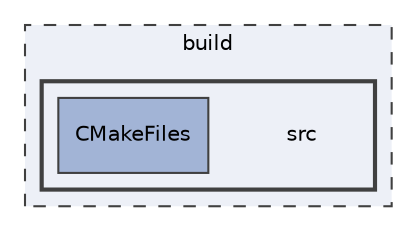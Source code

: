 digraph "build/src"
{
 // LATEX_PDF_SIZE
  edge [fontname="Helvetica",fontsize="10",labelfontname="Helvetica",labelfontsize="10"];
  node [fontname="Helvetica",fontsize="10",shape=record];
  compound=true
  subgraph clusterdir_4fef79e7177ba769987a8da36c892c5f {
    graph [ bgcolor="#edf0f7", pencolor="grey25", style="filled,dashed,", label="build", fontname="Helvetica", fontsize="10", URL="dir_4fef79e7177ba769987a8da36c892c5f.html"]
  subgraph clusterdir_4e7c8c4fc0d923782da8a23d70a9725b {
    graph [ bgcolor="#edf0f7", pencolor="grey25", style="filled,bold,", label="", fontname="Helvetica", fontsize="10", URL="dir_4e7c8c4fc0d923782da8a23d70a9725b.html"]
    dir_4e7c8c4fc0d923782da8a23d70a9725b [shape=plaintext, label="src"];
  dir_6ce2af4073517224f64c6f30c6a0115e [shape=box, label="CMakeFiles", style="filled,", fillcolor="#a2b4d6", color="grey25", URL="dir_6ce2af4073517224f64c6f30c6a0115e.html"];
  }
  }
}
